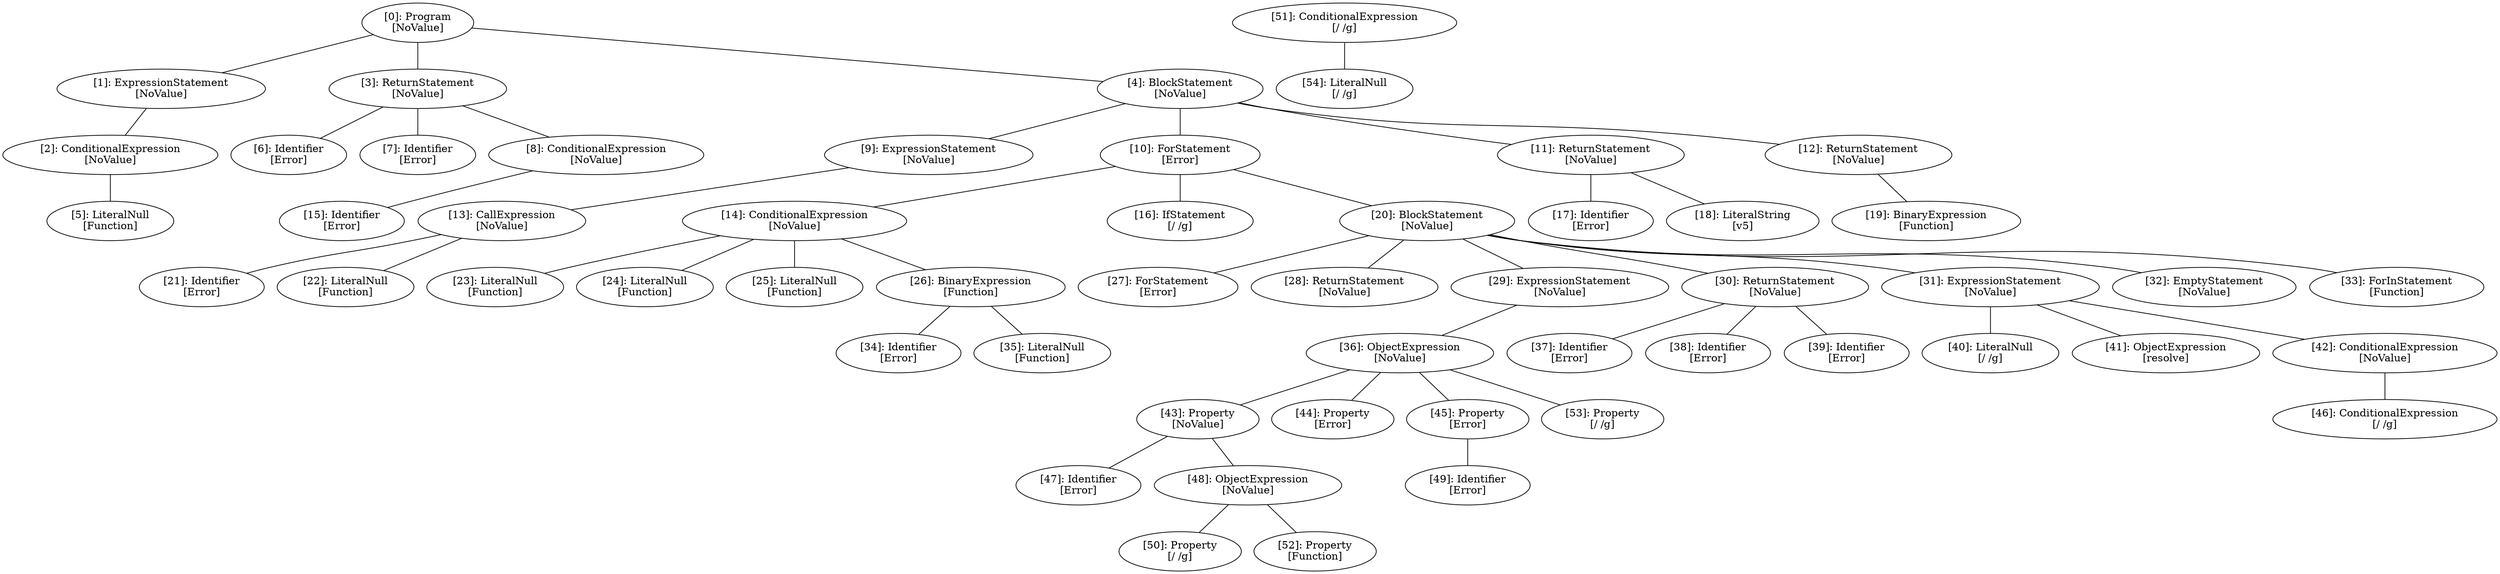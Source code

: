 // Result
graph {
	0 [label="[0]: Program
[NoValue]"]
	1 [label="[1]: ExpressionStatement
[NoValue]"]
	2 [label="[2]: ConditionalExpression
[NoValue]"]
	3 [label="[3]: ReturnStatement
[NoValue]"]
	4 [label="[4]: BlockStatement
[NoValue]"]
	5 [label="[5]: LiteralNull
[Function]"]
	6 [label="[6]: Identifier
[Error]"]
	7 [label="[7]: Identifier
[Error]"]
	8 [label="[8]: ConditionalExpression
[NoValue]"]
	9 [label="[9]: ExpressionStatement
[NoValue]"]
	10 [label="[10]: ForStatement
[Error]"]
	11 [label="[11]: ReturnStatement
[NoValue]"]
	12 [label="[12]: ReturnStatement
[NoValue]"]
	13 [label="[13]: CallExpression
[NoValue]"]
	14 [label="[14]: ConditionalExpression
[NoValue]"]
	15 [label="[15]: Identifier
[Error]"]
	16 [label="[16]: IfStatement
[/ /g]"]
	17 [label="[17]: Identifier
[Error]"]
	18 [label="[18]: LiteralString
[v5]"]
	19 [label="[19]: BinaryExpression
[Function]"]
	20 [label="[20]: BlockStatement
[NoValue]"]
	21 [label="[21]: Identifier
[Error]"]
	22 [label="[22]: LiteralNull
[Function]"]
	23 [label="[23]: LiteralNull
[Function]"]
	24 [label="[24]: LiteralNull
[Function]"]
	25 [label="[25]: LiteralNull
[Function]"]
	26 [label="[26]: BinaryExpression
[Function]"]
	27 [label="[27]: ForStatement
[Error]"]
	28 [label="[28]: ReturnStatement
[NoValue]"]
	29 [label="[29]: ExpressionStatement
[NoValue]"]
	30 [label="[30]: ReturnStatement
[NoValue]"]
	31 [label="[31]: ExpressionStatement
[NoValue]"]
	32 [label="[32]: EmptyStatement
[NoValue]"]
	33 [label="[33]: ForInStatement
[Function]"]
	34 [label="[34]: Identifier
[Error]"]
	35 [label="[35]: LiteralNull
[Function]"]
	36 [label="[36]: ObjectExpression
[NoValue]"]
	37 [label="[37]: Identifier
[Error]"]
	38 [label="[38]: Identifier
[Error]"]
	39 [label="[39]: Identifier
[Error]"]
	40 [label="[40]: LiteralNull
[/ /g]"]
	41 [label="[41]: ObjectExpression
[resolve]"]
	42 [label="[42]: ConditionalExpression
[NoValue]"]
	43 [label="[43]: Property
[NoValue]"]
	44 [label="[44]: Property
[Error]"]
	45 [label="[45]: Property
[Error]"]
	46 [label="[46]: ConditionalExpression
[/ /g]"]
	47 [label="[47]: Identifier
[Error]"]
	48 [label="[48]: ObjectExpression
[NoValue]"]
	49 [label="[49]: Identifier
[Error]"]
	50 [label="[50]: Property
[/ /g]"]
	51 [label="[51]: ConditionalExpression
[/ /g]"]
	52 [label="[52]: Property
[Function]"]
	53 [label="[53]: Property
[/ /g]"]
	54 [label="[54]: LiteralNull
[/ /g]"]
	0 -- 1
	0 -- 3
	0 -- 4
	1 -- 2
	2 -- 5
	3 -- 6
	3 -- 7
	3 -- 8
	4 -- 9
	4 -- 10
	4 -- 11
	4 -- 12
	8 -- 15
	9 -- 13
	10 -- 14
	10 -- 16
	10 -- 20
	11 -- 17
	11 -- 18
	12 -- 19
	13 -- 21
	13 -- 22
	14 -- 23
	14 -- 24
	14 -- 25
	14 -- 26
	20 -- 27
	20 -- 28
	20 -- 29
	20 -- 30
	20 -- 31
	20 -- 32
	20 -- 33
	26 -- 34
	26 -- 35
	29 -- 36
	30 -- 37
	30 -- 38
	30 -- 39
	31 -- 40
	31 -- 41
	31 -- 42
	36 -- 43
	36 -- 44
	36 -- 45
	36 -- 53
	42 -- 46
	43 -- 47
	43 -- 48
	45 -- 49
	48 -- 50
	48 -- 52
	51 -- 54
}
